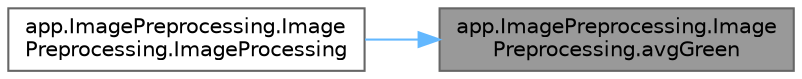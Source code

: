digraph "app.ImagePreprocessing.ImagePreprocessing.avgGreen"
{
 // LATEX_PDF_SIZE
  bgcolor="transparent";
  edge [fontname=Helvetica,fontsize=10,labelfontname=Helvetica,labelfontsize=10];
  node [fontname=Helvetica,fontsize=10,shape=box,height=0.2,width=0.4];
  rankdir="RL";
  Node1 [id="Node000001",label="app.ImagePreprocessing.Image\lPreprocessing.avgGreen",height=0.2,width=0.4,color="gray40", fillcolor="grey60", style="filled", fontcolor="black",tooltip=" "];
  Node1 -> Node2 [id="edge1_Node000001_Node000002",dir="back",color="steelblue1",style="solid",tooltip=" "];
  Node2 [id="Node000002",label="app.ImagePreprocessing.Image\lPreprocessing.ImageProcessing",height=0.2,width=0.4,color="grey40", fillcolor="white", style="filled",URL="$classapp_1_1_image_preprocessing_1_1_image_preprocessing.html#ac639adc444233ac749e59e408ea760ce",tooltip=" "];
}
